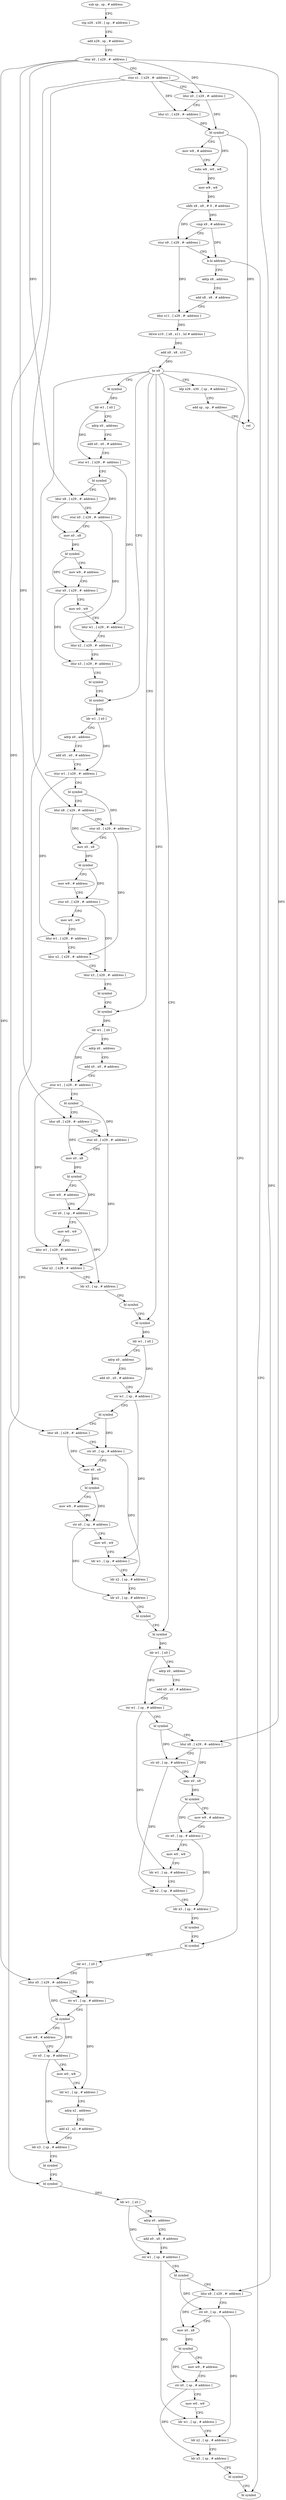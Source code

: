 digraph "func" {
"4220820" [label = "sub sp , sp , # address" ]
"4220824" [label = "stp x29 , x30 , [ sp , # address ]" ]
"4220828" [label = "add x29 , sp , # address" ]
"4220832" [label = "stur x0 , [ x29 , #- address ]" ]
"4220836" [label = "stur x1 , [ x29 , #- address ]" ]
"4220840" [label = "ldur x0 , [ x29 , #- address ]" ]
"4220844" [label = "ldur x1 , [ x29 , #- address ]" ]
"4220848" [label = "bl symbol" ]
"4220852" [label = "mov w8 , # address" ]
"4220856" [label = "subs w8 , w0 , w8" ]
"4220860" [label = "mov w9 , w8" ]
"4220864" [label = "ubfx x9 , x9 , # 0 , # address" ]
"4220868" [label = "cmp x9 , # address" ]
"4220872" [label = "stur x9 , [ x29 , #- address ]" ]
"4220876" [label = "b.hi address" ]
"4221376" [label = "bl symbol" ]
"4220880" [label = "adrp x8 , address" ]
"4220884" [label = "add x8 , x8 , # address" ]
"4220888" [label = "ldur x11 , [ x29 , #- address ]" ]
"4220892" [label = "ldrsw x10 , [ x8 , x11 , lsl # address ]" ]
"4220896" [label = "add x9 , x8 , x10" ]
"4220900" [label = "br x9" ]
"4220904" [label = "ldp x29 , x30 , [ sp , # address ]" ]
"4220916" [label = "bl symbol" ]
"4220984" [label = "bl symbol" ]
"4221052" [label = "bl symbol" ]
"4221120" [label = "bl symbol" ]
"4221188" [label = "bl symbol" ]
"4221256" [label = "bl symbol" ]
"4221308" [label = "bl symbol" ]
"4220908" [label = "add sp , sp , # address" ]
"4220912" [label = "ret" ]
"4220920" [label = "ldr w1 , [ x0 ]" ]
"4220924" [label = "adrp x0 , address" ]
"4220928" [label = "add x0 , x0 , # address" ]
"4220932" [label = "stur w1 , [ x29 , #- address ]" ]
"4220936" [label = "bl symbol" ]
"4220940" [label = "ldur x8 , [ x29 , #- address ]" ]
"4220944" [label = "stur x0 , [ x29 , #- address ]" ]
"4220948" [label = "mov x0 , x8" ]
"4220952" [label = "bl symbol" ]
"4220956" [label = "mov w9 , # address" ]
"4220960" [label = "stur x0 , [ x29 , #- address ]" ]
"4220964" [label = "mov w0 , w9" ]
"4220968" [label = "ldur w1 , [ x29 , #- address ]" ]
"4220972" [label = "ldur x2 , [ x29 , #- address ]" ]
"4220976" [label = "ldur x3 , [ x29 , #- address ]" ]
"4220980" [label = "bl symbol" ]
"4220988" [label = "ldr w1 , [ x0 ]" ]
"4220992" [label = "adrp x0 , address" ]
"4220996" [label = "add x0 , x0 , # address" ]
"4221000" [label = "stur w1 , [ x29 , #- address ]" ]
"4221004" [label = "bl symbol" ]
"4221008" [label = "ldur x8 , [ x29 , #- address ]" ]
"4221012" [label = "stur x0 , [ x29 , #- address ]" ]
"4221016" [label = "mov x0 , x8" ]
"4221020" [label = "bl symbol" ]
"4221024" [label = "mov w9 , # address" ]
"4221028" [label = "stur x0 , [ x29 , #- address ]" ]
"4221032" [label = "mov w0 , w9" ]
"4221036" [label = "ldur w1 , [ x29 , #- address ]" ]
"4221040" [label = "ldur x2 , [ x29 , #- address ]" ]
"4221044" [label = "ldur x3 , [ x29 , #- address ]" ]
"4221048" [label = "bl symbol" ]
"4221056" [label = "ldr w1 , [ x0 ]" ]
"4221060" [label = "adrp x0 , address" ]
"4221064" [label = "add x0 , x0 , # address" ]
"4221068" [label = "stur w1 , [ x29 , #- address ]" ]
"4221072" [label = "bl symbol" ]
"4221076" [label = "ldur x8 , [ x29 , #- address ]" ]
"4221080" [label = "stur x0 , [ x29 , #- address ]" ]
"4221084" [label = "mov x0 , x8" ]
"4221088" [label = "bl symbol" ]
"4221092" [label = "mov w9 , # address" ]
"4221096" [label = "str x0 , [ sp , # address ]" ]
"4221100" [label = "mov w0 , w9" ]
"4221104" [label = "ldur w1 , [ x29 , #- address ]" ]
"4221108" [label = "ldur x2 , [ x29 , #- address ]" ]
"4221112" [label = "ldr x3 , [ sp , # address ]" ]
"4221116" [label = "bl symbol" ]
"4221124" [label = "ldr w1 , [ x0 ]" ]
"4221128" [label = "adrp x0 , address" ]
"4221132" [label = "add x0 , x0 , # address" ]
"4221136" [label = "str w1 , [ sp , # address ]" ]
"4221140" [label = "bl symbol" ]
"4221144" [label = "ldur x8 , [ x29 , #- address ]" ]
"4221148" [label = "str x0 , [ sp , # address ]" ]
"4221152" [label = "mov x0 , x8" ]
"4221156" [label = "bl symbol" ]
"4221160" [label = "mov w9 , # address" ]
"4221164" [label = "str x0 , [ sp , # address ]" ]
"4221168" [label = "mov w0 , w9" ]
"4221172" [label = "ldr w1 , [ sp , # address ]" ]
"4221176" [label = "ldr x2 , [ sp , # address ]" ]
"4221180" [label = "ldr x3 , [ sp , # address ]" ]
"4221184" [label = "bl symbol" ]
"4221192" [label = "ldr w1 , [ x0 ]" ]
"4221196" [label = "adrp x0 , address" ]
"4221200" [label = "add x0 , x0 , # address" ]
"4221204" [label = "str w1 , [ sp , # address ]" ]
"4221208" [label = "bl symbol" ]
"4221212" [label = "ldur x8 , [ x29 , #- address ]" ]
"4221216" [label = "str x0 , [ sp , # address ]" ]
"4221220" [label = "mov x0 , x8" ]
"4221224" [label = "bl symbol" ]
"4221228" [label = "mov w9 , # address" ]
"4221232" [label = "str x0 , [ sp , # address ]" ]
"4221236" [label = "mov w0 , w9" ]
"4221240" [label = "ldr w1 , [ sp , # address ]" ]
"4221244" [label = "ldr x2 , [ sp , # address ]" ]
"4221248" [label = "ldr x3 , [ sp , # address ]" ]
"4221252" [label = "bl symbol" ]
"4221260" [label = "ldr w1 , [ x0 ]" ]
"4221264" [label = "ldur x0 , [ x29 , #- address ]" ]
"4221268" [label = "str w1 , [ sp , # address ]" ]
"4221272" [label = "bl symbol" ]
"4221276" [label = "mov w8 , # address" ]
"4221280" [label = "str x0 , [ sp , # address ]" ]
"4221284" [label = "mov w0 , w8" ]
"4221288" [label = "ldr w1 , [ sp , # address ]" ]
"4221292" [label = "adrp x2 , address" ]
"4221296" [label = "add x2 , x2 , # address" ]
"4221300" [label = "ldr x3 , [ sp , # address ]" ]
"4221304" [label = "bl symbol" ]
"4221312" [label = "ldr w1 , [ x0 ]" ]
"4221316" [label = "adrp x0 , address" ]
"4221320" [label = "add x0 , x0 , # address" ]
"4221324" [label = "str w1 , [ sp , # address ]" ]
"4221328" [label = "bl symbol" ]
"4221332" [label = "ldur x8 , [ x29 , #- address ]" ]
"4221336" [label = "str x0 , [ sp , # address ]" ]
"4221340" [label = "mov x0 , x8" ]
"4221344" [label = "bl symbol" ]
"4221348" [label = "mov w9 , # address" ]
"4221352" [label = "str x0 , [ sp , # address ]" ]
"4221356" [label = "mov w0 , w9" ]
"4221360" [label = "ldr w1 , [ sp , # address ]" ]
"4221364" [label = "ldr x2 , [ sp , # address ]" ]
"4221368" [label = "ldr x3 , [ sp , # address ]" ]
"4221372" [label = "bl symbol" ]
"4220820" -> "4220824" [ label = "CFG" ]
"4220824" -> "4220828" [ label = "CFG" ]
"4220828" -> "4220832" [ label = "CFG" ]
"4220832" -> "4220836" [ label = "CFG" ]
"4220832" -> "4220840" [ label = "DFG" ]
"4220832" -> "4220940" [ label = "DFG" ]
"4220832" -> "4221076" [ label = "DFG" ]
"4220832" -> "4221212" [ label = "DFG" ]
"4220832" -> "4221264" [ label = "DFG" ]
"4220836" -> "4220840" [ label = "CFG" ]
"4220836" -> "4220844" [ label = "DFG" ]
"4220836" -> "4221008" [ label = "DFG" ]
"4220836" -> "4221144" [ label = "DFG" ]
"4220836" -> "4221332" [ label = "DFG" ]
"4220840" -> "4220844" [ label = "CFG" ]
"4220840" -> "4220848" [ label = "DFG" ]
"4220844" -> "4220848" [ label = "DFG" ]
"4220848" -> "4220852" [ label = "CFG" ]
"4220848" -> "4220856" [ label = "DFG" ]
"4220848" -> "4220912" [ label = "DFG" ]
"4220852" -> "4220856" [ label = "CFG" ]
"4220856" -> "4220860" [ label = "DFG" ]
"4220860" -> "4220864" [ label = "DFG" ]
"4220864" -> "4220868" [ label = "DFG" ]
"4220864" -> "4220872" [ label = "DFG" ]
"4220868" -> "4220872" [ label = "CFG" ]
"4220868" -> "4220876" [ label = "DFG" ]
"4220872" -> "4220876" [ label = "CFG" ]
"4220872" -> "4220888" [ label = "DFG" ]
"4220876" -> "4221376" [ label = "CFG" ]
"4220876" -> "4220880" [ label = "CFG" ]
"4220880" -> "4220884" [ label = "CFG" ]
"4220884" -> "4220888" [ label = "CFG" ]
"4220888" -> "4220892" [ label = "DFG" ]
"4220892" -> "4220896" [ label = "DFG" ]
"4220896" -> "4220900" [ label = "DFG" ]
"4220900" -> "4220904" [ label = "CFG" ]
"4220900" -> "4220916" [ label = "CFG" ]
"4220900" -> "4220984" [ label = "CFG" ]
"4220900" -> "4221052" [ label = "CFG" ]
"4220900" -> "4221120" [ label = "CFG" ]
"4220900" -> "4221188" [ label = "CFG" ]
"4220900" -> "4221256" [ label = "CFG" ]
"4220900" -> "4221308" [ label = "CFG" ]
"4220904" -> "4220908" [ label = "CFG" ]
"4220916" -> "4220920" [ label = "DFG" ]
"4220984" -> "4220988" [ label = "DFG" ]
"4221052" -> "4221056" [ label = "DFG" ]
"4221120" -> "4221124" [ label = "DFG" ]
"4221188" -> "4221192" [ label = "DFG" ]
"4221256" -> "4221260" [ label = "DFG" ]
"4221308" -> "4221312" [ label = "DFG" ]
"4220908" -> "4220912" [ label = "CFG" ]
"4220920" -> "4220924" [ label = "CFG" ]
"4220920" -> "4220932" [ label = "DFG" ]
"4220924" -> "4220928" [ label = "CFG" ]
"4220928" -> "4220932" [ label = "CFG" ]
"4220932" -> "4220936" [ label = "CFG" ]
"4220932" -> "4220968" [ label = "DFG" ]
"4220936" -> "4220940" [ label = "CFG" ]
"4220936" -> "4220944" [ label = "DFG" ]
"4220940" -> "4220944" [ label = "CFG" ]
"4220940" -> "4220948" [ label = "DFG" ]
"4220944" -> "4220948" [ label = "CFG" ]
"4220944" -> "4220972" [ label = "DFG" ]
"4220948" -> "4220952" [ label = "DFG" ]
"4220952" -> "4220956" [ label = "CFG" ]
"4220952" -> "4220960" [ label = "DFG" ]
"4220956" -> "4220960" [ label = "CFG" ]
"4220960" -> "4220964" [ label = "CFG" ]
"4220960" -> "4220976" [ label = "DFG" ]
"4220964" -> "4220968" [ label = "CFG" ]
"4220968" -> "4220972" [ label = "CFG" ]
"4220972" -> "4220976" [ label = "CFG" ]
"4220976" -> "4220980" [ label = "CFG" ]
"4220980" -> "4220984" [ label = "CFG" ]
"4220988" -> "4220992" [ label = "CFG" ]
"4220988" -> "4221000" [ label = "DFG" ]
"4220992" -> "4220996" [ label = "CFG" ]
"4220996" -> "4221000" [ label = "CFG" ]
"4221000" -> "4221004" [ label = "CFG" ]
"4221000" -> "4221036" [ label = "DFG" ]
"4221004" -> "4221008" [ label = "CFG" ]
"4221004" -> "4221012" [ label = "DFG" ]
"4221008" -> "4221012" [ label = "CFG" ]
"4221008" -> "4221016" [ label = "DFG" ]
"4221012" -> "4221016" [ label = "CFG" ]
"4221012" -> "4221040" [ label = "DFG" ]
"4221016" -> "4221020" [ label = "DFG" ]
"4221020" -> "4221024" [ label = "CFG" ]
"4221020" -> "4221028" [ label = "DFG" ]
"4221024" -> "4221028" [ label = "CFG" ]
"4221028" -> "4221032" [ label = "CFG" ]
"4221028" -> "4221044" [ label = "DFG" ]
"4221032" -> "4221036" [ label = "CFG" ]
"4221036" -> "4221040" [ label = "CFG" ]
"4221040" -> "4221044" [ label = "CFG" ]
"4221044" -> "4221048" [ label = "CFG" ]
"4221048" -> "4221052" [ label = "CFG" ]
"4221056" -> "4221060" [ label = "CFG" ]
"4221056" -> "4221068" [ label = "DFG" ]
"4221060" -> "4221064" [ label = "CFG" ]
"4221064" -> "4221068" [ label = "CFG" ]
"4221068" -> "4221072" [ label = "CFG" ]
"4221068" -> "4221104" [ label = "DFG" ]
"4221072" -> "4221076" [ label = "CFG" ]
"4221072" -> "4221080" [ label = "DFG" ]
"4221076" -> "4221080" [ label = "CFG" ]
"4221076" -> "4221084" [ label = "DFG" ]
"4221080" -> "4221084" [ label = "CFG" ]
"4221080" -> "4221108" [ label = "DFG" ]
"4221084" -> "4221088" [ label = "DFG" ]
"4221088" -> "4221092" [ label = "CFG" ]
"4221088" -> "4221096" [ label = "DFG" ]
"4221092" -> "4221096" [ label = "CFG" ]
"4221096" -> "4221100" [ label = "CFG" ]
"4221096" -> "4221112" [ label = "DFG" ]
"4221100" -> "4221104" [ label = "CFG" ]
"4221104" -> "4221108" [ label = "CFG" ]
"4221108" -> "4221112" [ label = "CFG" ]
"4221112" -> "4221116" [ label = "CFG" ]
"4221116" -> "4221120" [ label = "CFG" ]
"4221124" -> "4221128" [ label = "CFG" ]
"4221124" -> "4221136" [ label = "DFG" ]
"4221128" -> "4221132" [ label = "CFG" ]
"4221132" -> "4221136" [ label = "CFG" ]
"4221136" -> "4221140" [ label = "CFG" ]
"4221136" -> "4221172" [ label = "DFG" ]
"4221140" -> "4221144" [ label = "CFG" ]
"4221140" -> "4221148" [ label = "DFG" ]
"4221144" -> "4221148" [ label = "CFG" ]
"4221144" -> "4221152" [ label = "DFG" ]
"4221148" -> "4221152" [ label = "CFG" ]
"4221148" -> "4221176" [ label = "DFG" ]
"4221152" -> "4221156" [ label = "DFG" ]
"4221156" -> "4221160" [ label = "CFG" ]
"4221156" -> "4221164" [ label = "DFG" ]
"4221160" -> "4221164" [ label = "CFG" ]
"4221164" -> "4221168" [ label = "CFG" ]
"4221164" -> "4221180" [ label = "DFG" ]
"4221168" -> "4221172" [ label = "CFG" ]
"4221172" -> "4221176" [ label = "CFG" ]
"4221176" -> "4221180" [ label = "CFG" ]
"4221180" -> "4221184" [ label = "CFG" ]
"4221184" -> "4221188" [ label = "CFG" ]
"4221192" -> "4221196" [ label = "CFG" ]
"4221192" -> "4221204" [ label = "DFG" ]
"4221196" -> "4221200" [ label = "CFG" ]
"4221200" -> "4221204" [ label = "CFG" ]
"4221204" -> "4221208" [ label = "CFG" ]
"4221204" -> "4221240" [ label = "DFG" ]
"4221208" -> "4221212" [ label = "CFG" ]
"4221208" -> "4221216" [ label = "DFG" ]
"4221212" -> "4221216" [ label = "CFG" ]
"4221212" -> "4221220" [ label = "DFG" ]
"4221216" -> "4221220" [ label = "CFG" ]
"4221216" -> "4221244" [ label = "DFG" ]
"4221220" -> "4221224" [ label = "DFG" ]
"4221224" -> "4221228" [ label = "CFG" ]
"4221224" -> "4221232" [ label = "DFG" ]
"4221228" -> "4221232" [ label = "CFG" ]
"4221232" -> "4221236" [ label = "CFG" ]
"4221232" -> "4221248" [ label = "DFG" ]
"4221236" -> "4221240" [ label = "CFG" ]
"4221240" -> "4221244" [ label = "CFG" ]
"4221244" -> "4221248" [ label = "CFG" ]
"4221248" -> "4221252" [ label = "CFG" ]
"4221252" -> "4221256" [ label = "CFG" ]
"4221260" -> "4221264" [ label = "CFG" ]
"4221260" -> "4221268" [ label = "DFG" ]
"4221264" -> "4221268" [ label = "CFG" ]
"4221264" -> "4221272" [ label = "DFG" ]
"4221268" -> "4221272" [ label = "CFG" ]
"4221268" -> "4221288" [ label = "DFG" ]
"4221272" -> "4221276" [ label = "CFG" ]
"4221272" -> "4221280" [ label = "DFG" ]
"4221276" -> "4221280" [ label = "CFG" ]
"4221280" -> "4221284" [ label = "CFG" ]
"4221280" -> "4221300" [ label = "DFG" ]
"4221284" -> "4221288" [ label = "CFG" ]
"4221288" -> "4221292" [ label = "CFG" ]
"4221292" -> "4221296" [ label = "CFG" ]
"4221296" -> "4221300" [ label = "CFG" ]
"4221300" -> "4221304" [ label = "CFG" ]
"4221304" -> "4221308" [ label = "CFG" ]
"4221312" -> "4221316" [ label = "CFG" ]
"4221312" -> "4221324" [ label = "DFG" ]
"4221316" -> "4221320" [ label = "CFG" ]
"4221320" -> "4221324" [ label = "CFG" ]
"4221324" -> "4221328" [ label = "CFG" ]
"4221324" -> "4221360" [ label = "DFG" ]
"4221328" -> "4221332" [ label = "CFG" ]
"4221328" -> "4221336" [ label = "DFG" ]
"4221332" -> "4221336" [ label = "CFG" ]
"4221332" -> "4221340" [ label = "DFG" ]
"4221336" -> "4221340" [ label = "CFG" ]
"4221336" -> "4221364" [ label = "DFG" ]
"4221340" -> "4221344" [ label = "DFG" ]
"4221344" -> "4221348" [ label = "CFG" ]
"4221344" -> "4221352" [ label = "DFG" ]
"4221348" -> "4221352" [ label = "CFG" ]
"4221352" -> "4221356" [ label = "CFG" ]
"4221352" -> "4221368" [ label = "DFG" ]
"4221356" -> "4221360" [ label = "CFG" ]
"4221360" -> "4221364" [ label = "CFG" ]
"4221364" -> "4221368" [ label = "CFG" ]
"4221368" -> "4221372" [ label = "CFG" ]
"4221372" -> "4221376" [ label = "CFG" ]
}
